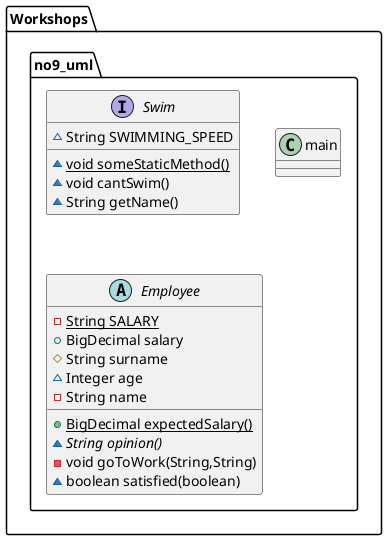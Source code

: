 @startuml
interface Workshops.no9_uml.Swim {
~ String SWIMMING_SPEED
~ {static} void someStaticMethod()
~ void cantSwim()
~ String getName()
}
class Workshops.no9_uml.main {
}
abstract class Workshops.no9_uml.Employee {
- {static} String SALARY
+ BigDecimal salary
# String surname
~ Integer age
- String name
+ {static} BigDecimal expectedSalary()
~ {abstract}String opinion()
- void goToWork(String,String)
~ boolean satisfied(boolean)
}
@enduml